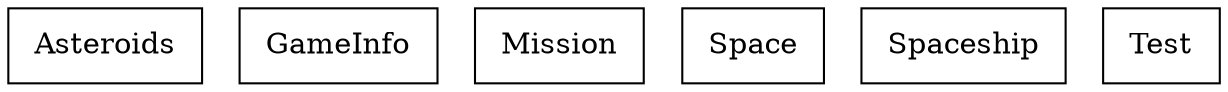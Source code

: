 digraph {
Asteroids [ label=" Asteroids " shape= box ]
GameInfo [ label=" GameInfo " shape= box ]
Mission [ label=" Mission " shape= box ]
Space [ label=" Space " shape= box ]
Spaceship [ label=" Spaceship " shape= box ]
Test [ label=" Test " shape= box ]

}
